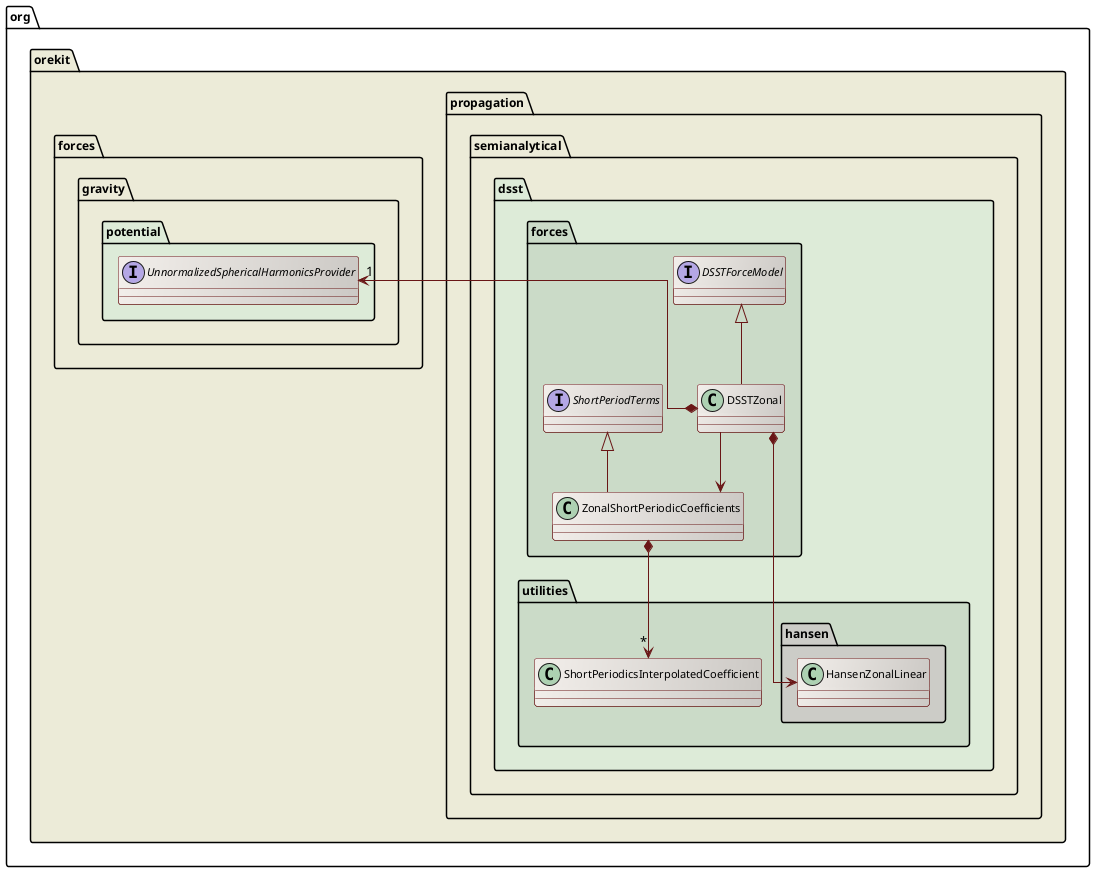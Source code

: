 ' Copyright 2002-2022 CS GROUP
' Licensed to CS GROUP (CS) under one or more
' contributor license agreements.  See the NOTICE file distributed with
' this work for additional information regarding copyright ownership.
' CS licenses this file to You under the Apache License, Version 2.0
' (the "License"); you may not use this file except in compliance with
' the License.  You may obtain a copy of the License at
'
'   http://www.apache.org/licenses/LICENSE-2.0
'
' Unless required by applicable law or agreed to in writing, software
' distributed under the License is distributed on an "AS IS" BASIS,
' WITHOUT WARRANTIES OR CONDITIONS OF ANY KIND, either express or implied.
' See the License for the specific language governing permissions and
' limitations under the License.
 
@startuml

  skinparam svek                  true
  skinparam ClassBackgroundColor  #F3EFEB/CCC9C5
  skinparam ClassArrowColor       #691616
  skinparam ClassBorderColor      #691616
  skinparam NoteBackgroundColor   #F3EFEB
  skinparam NoteBorderColor       #691616
  skinparam NoteFontColor         #691616
  skinparam ClassFontSize         11
  skinparam PackageFontSize       12
  skinparam linetype              ortho

  package org.orekit #ECEBD8 {

    package propagation.semianalytical.dsst #DDEBD8 {

      Package forces #CBDBC8 {
        interface DSSTForceModel
        interface ShortPeriodTerms
        DSSTForceModel <|-- DSSTZonal
        DSSTZonal --> ZonalShortPeriodicCoefficients
        ShortPeriodTerms <|-- ZonalShortPeriodicCoefficients
      }

      package utilities #CBDBC8 {
        package hansen #CCCCC7 {
          class HansenZonalLinear
        }
          ZonalShortPeriodicCoefficients *--> "*" ShortPeriodicsInterpolatedCoefficient
          DSSTZonal *--> HansenZonalLinear
       }
    }

      package forces.gravity.potential #DDEBD8 {
          interface UnnormalizedSphericalHarmonicsProvider
          UnnormalizedSphericalHarmonicsProvider "1" <--* DSSTZonal
      }
  }

@enduml
